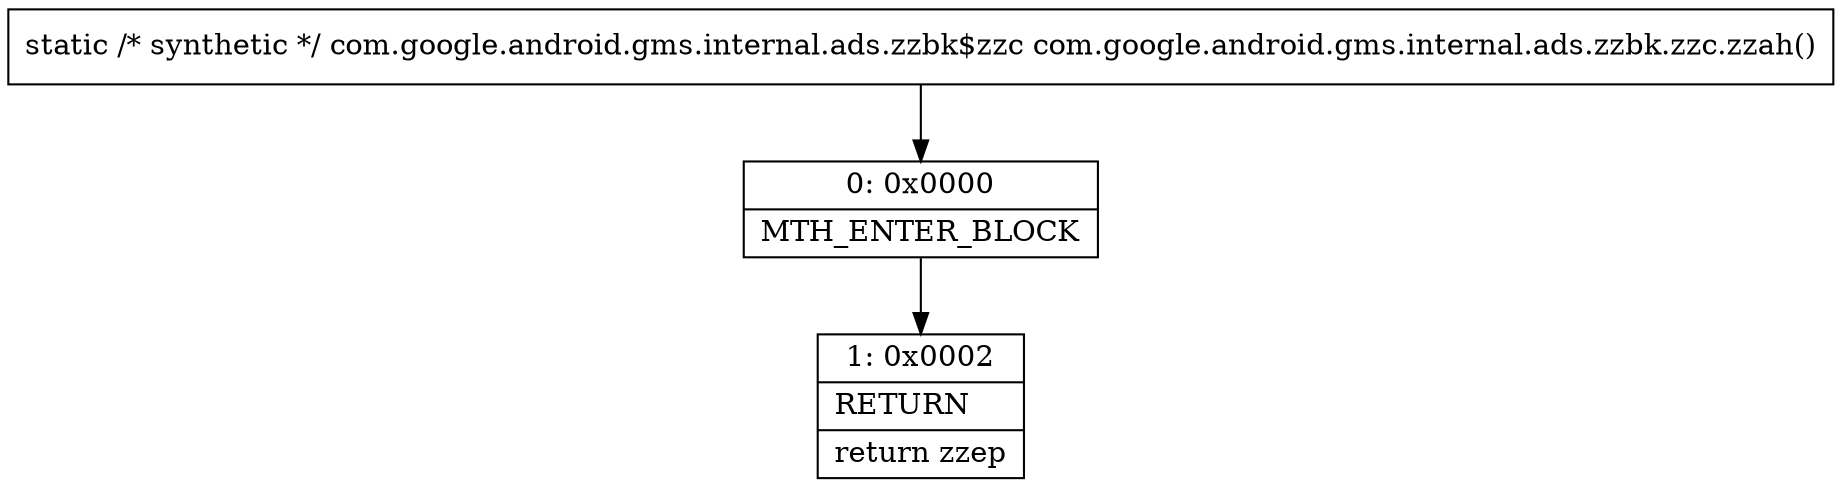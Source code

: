 digraph "CFG forcom.google.android.gms.internal.ads.zzbk.zzc.zzah()Lcom\/google\/android\/gms\/internal\/ads\/zzbk$zzc;" {
Node_0 [shape=record,label="{0\:\ 0x0000|MTH_ENTER_BLOCK\l}"];
Node_1 [shape=record,label="{1\:\ 0x0002|RETURN\l|return zzep\l}"];
MethodNode[shape=record,label="{static \/* synthetic *\/ com.google.android.gms.internal.ads.zzbk$zzc com.google.android.gms.internal.ads.zzbk.zzc.zzah() }"];
MethodNode -> Node_0;
Node_0 -> Node_1;
}


